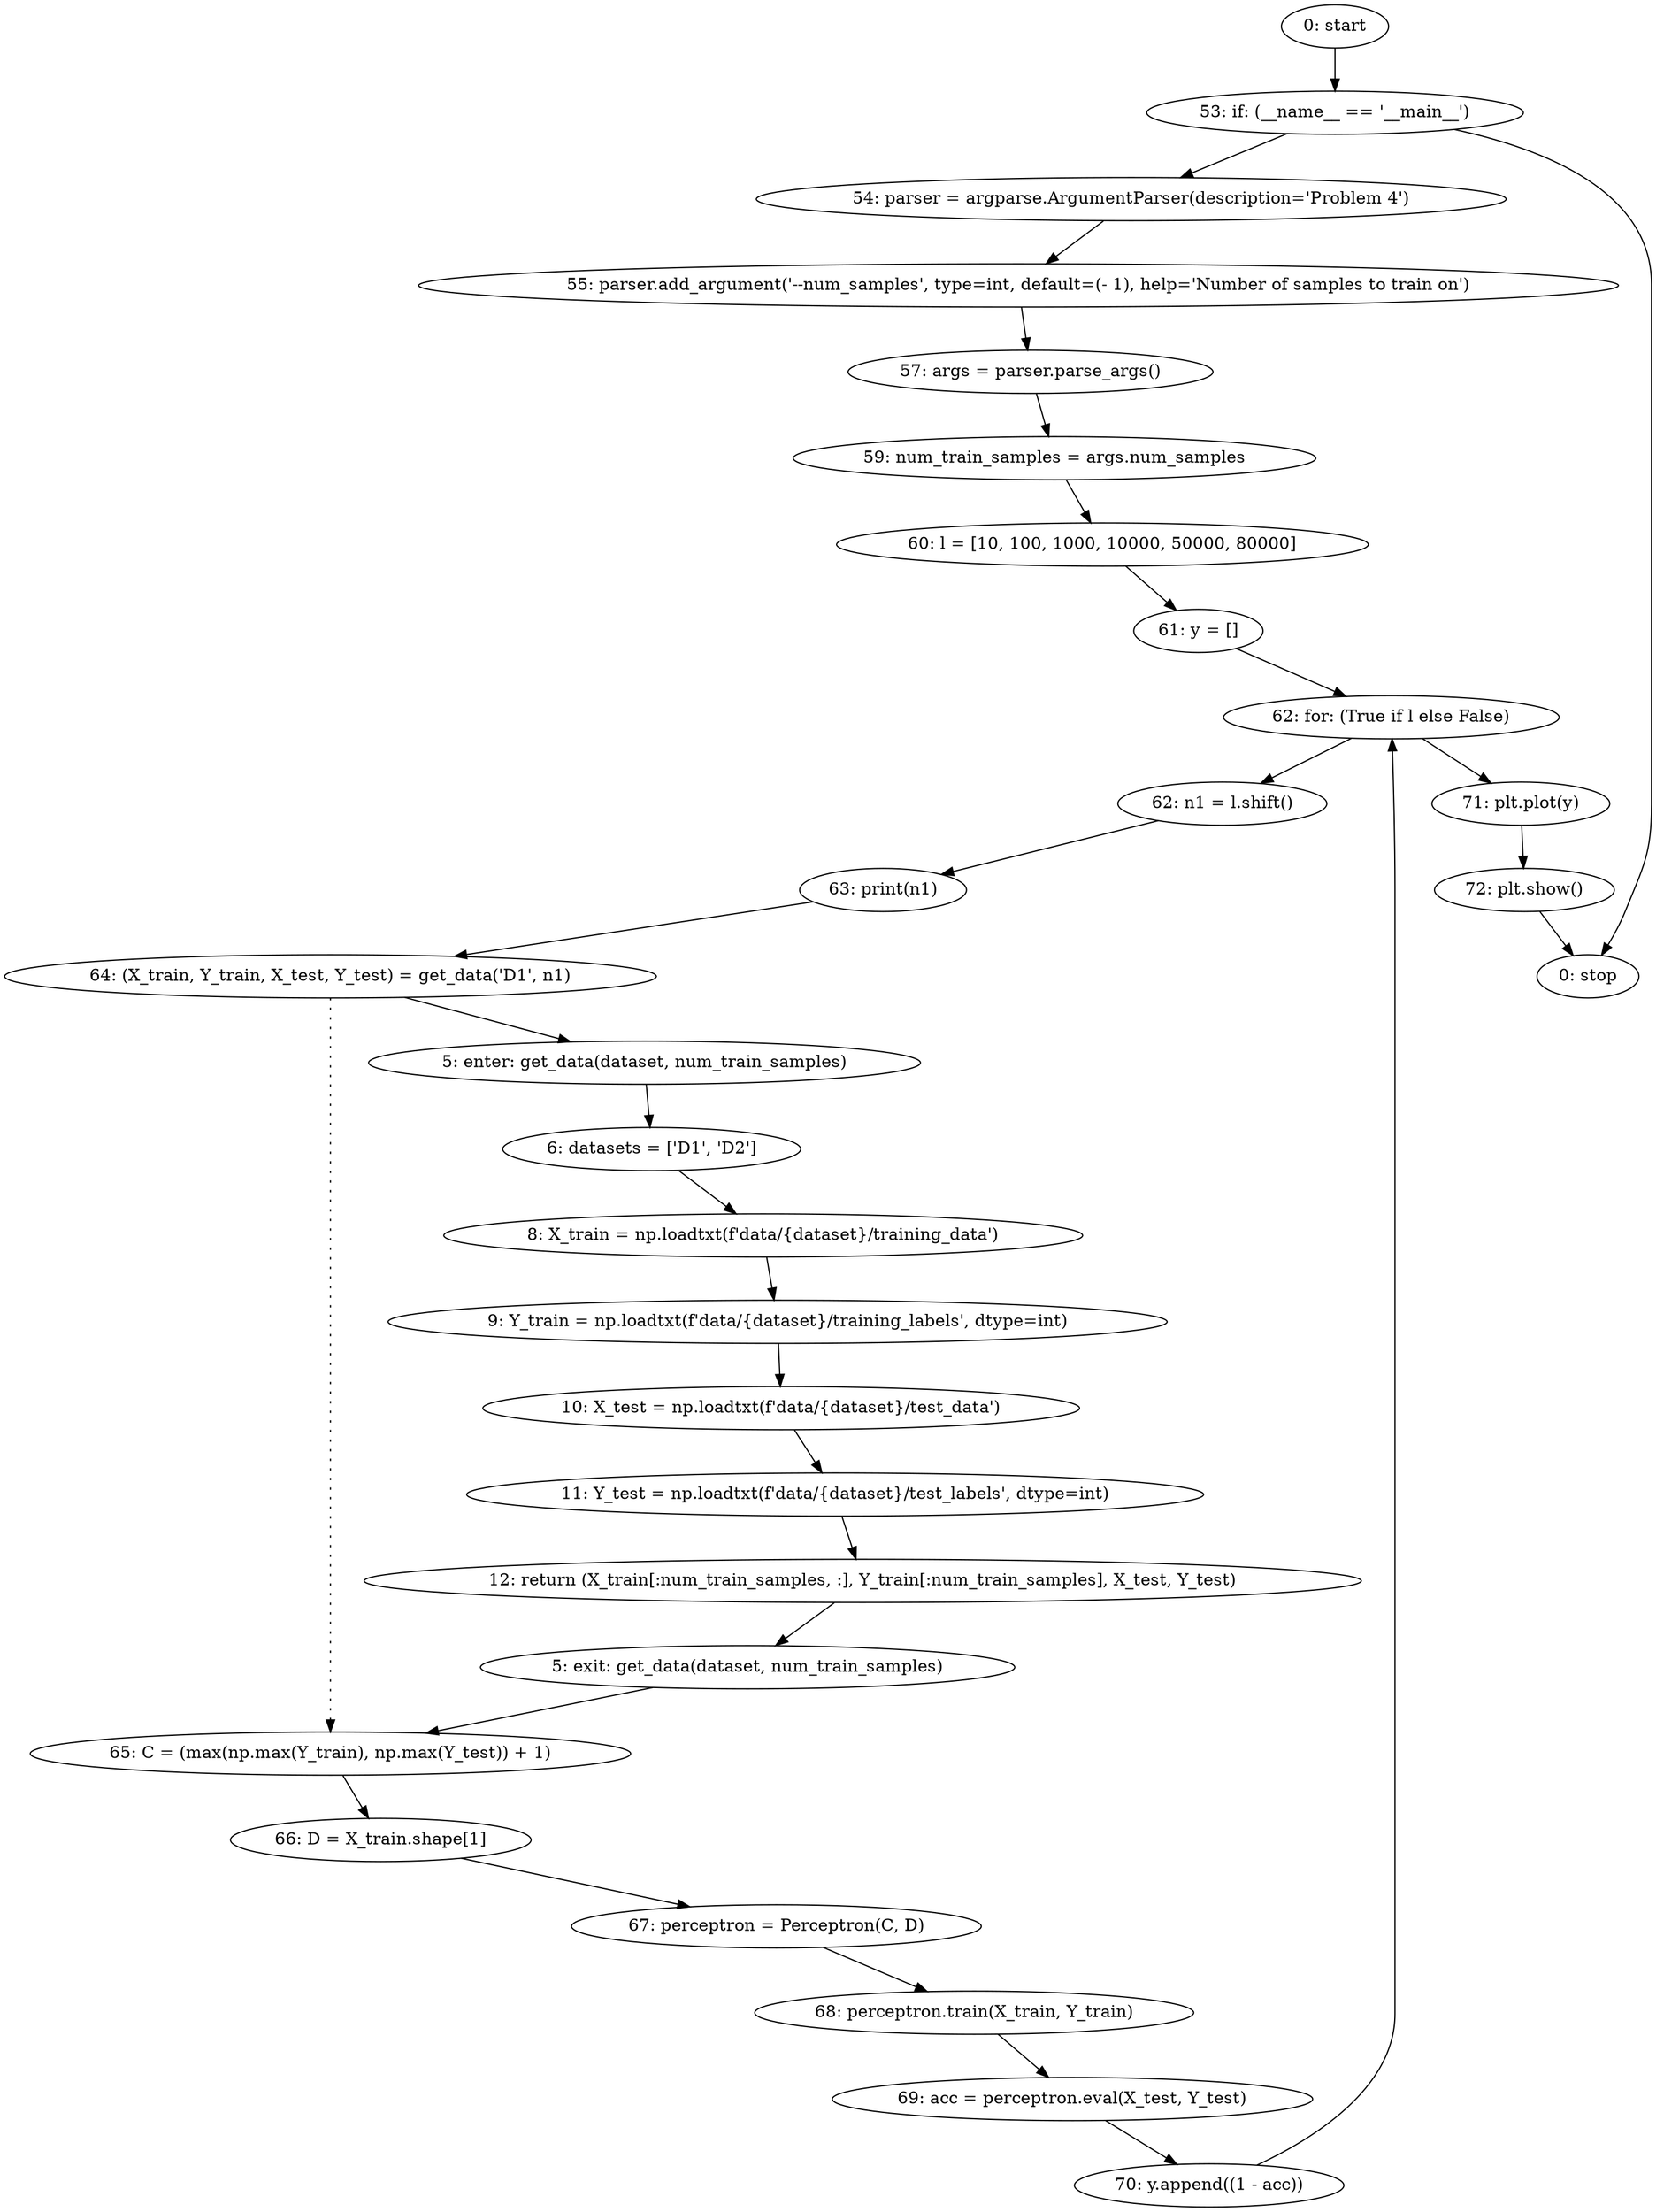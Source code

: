 strict digraph "" {
	node [label="\N"];
	0	 [label="0: start"];
	9	 [label="53: if: (__name__ == '__main__')"];
	0 -> 9;
	10	 [label="54: parser = argparse.ArgumentParser(description='Problem 4')"];
	9 -> 10;
	28	 [label="0: stop"];
	9 -> 28;
	1	 [label="5: enter: get_data(dataset, num_train_samples)"];
	3	 [label="6: datasets = ['D1', 'D2']"];
	1 -> 3;
	4	 [label="8: X_train = np.loadtxt(f'data/{dataset}/training_data')"];
	3 -> 4;
	19	 [label="64: (X_train, Y_train, X_test, Y_test) = get_data('D1', n1)"];
	19 -> 1;
	20	 [label="65: C = (max(np.max(Y_train), np.max(Y_test)) + 1)"];
	19 -> 20	 [style=dotted,
		weight=100];
	21	 [label="66: D = X_train.shape[1]"];
	20 -> 21;
	2	 [label="5: exit: get_data(dataset, num_train_samples)"];
	2 -> 20;
	8	 [label="12: return (X_train[:num_train_samples, :], Y_train[:num_train_samples], X_test, Y_test)"];
	8 -> 2;
	5	 [label="9: Y_train = np.loadtxt(f'data/{dataset}/training_labels', dtype=int)"];
	4 -> 5;
	6	 [label="10: X_test = np.loadtxt(f'data/{dataset}/test_data')"];
	5 -> 6;
	7	 [label="11: Y_test = np.loadtxt(f'data/{dataset}/test_labels', dtype=int)"];
	6 -> 7;
	7 -> 8;
	11	 [label="55: parser.add_argument('--num_samples', type=int, default=(- 1), help='Number of samples to train on')"];
	10 -> 11;
	12	 [label="57: args = parser.parse_args()"];
	11 -> 12;
	13	 [label="59: num_train_samples = args.num_samples"];
	12 -> 13;
	14	 [label="60: l = [10, 100, 1000, 10000, 50000, 80000]"];
	13 -> 14;
	15	 [label="61: y = []"];
	14 -> 15;
	16	 [label="62: for: (True if l else False)"];
	15 -> 16;
	17	 [label="62: n1 = l.shift()"];
	16 -> 17;
	26	 [label="71: plt.plot(y)"];
	16 -> 26;
	18	 [label="63: print(n1)"];
	17 -> 18;
	27	 [label="72: plt.show()"];
	26 -> 27;
	25	 [label="70: y.append((1 - acc))"];
	25 -> 16;
	18 -> 19;
	22	 [label="67: perceptron = Perceptron(C, D)"];
	21 -> 22;
	23	 [label="68: perceptron.train(X_train, Y_train)"];
	22 -> 23;
	24	 [label="69: acc = perceptron.eval(X_test, Y_test)"];
	23 -> 24;
	24 -> 25;
	27 -> 28;
}

